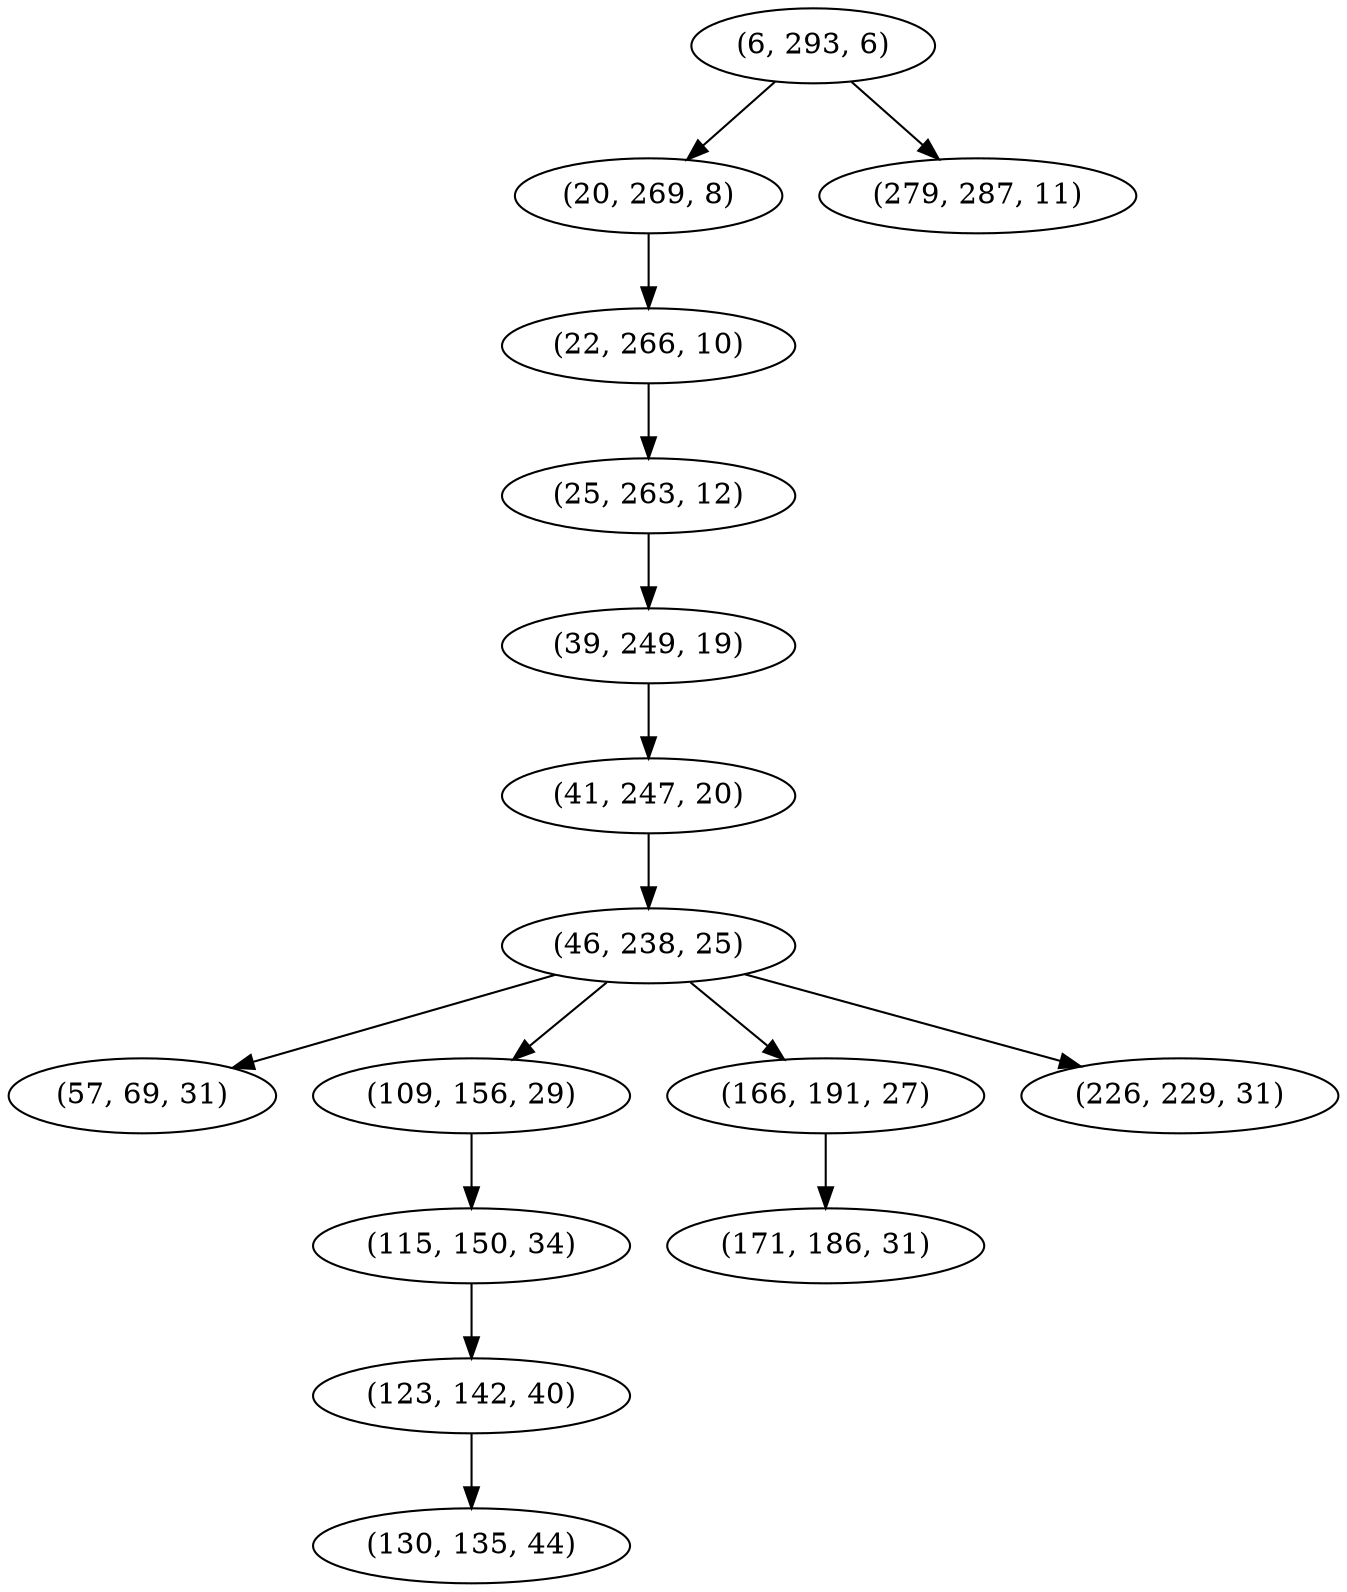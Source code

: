 digraph tree {
    "(6, 293, 6)";
    "(20, 269, 8)";
    "(22, 266, 10)";
    "(25, 263, 12)";
    "(39, 249, 19)";
    "(41, 247, 20)";
    "(46, 238, 25)";
    "(57, 69, 31)";
    "(109, 156, 29)";
    "(115, 150, 34)";
    "(123, 142, 40)";
    "(130, 135, 44)";
    "(166, 191, 27)";
    "(171, 186, 31)";
    "(226, 229, 31)";
    "(279, 287, 11)";
    "(6, 293, 6)" -> "(20, 269, 8)";
    "(6, 293, 6)" -> "(279, 287, 11)";
    "(20, 269, 8)" -> "(22, 266, 10)";
    "(22, 266, 10)" -> "(25, 263, 12)";
    "(25, 263, 12)" -> "(39, 249, 19)";
    "(39, 249, 19)" -> "(41, 247, 20)";
    "(41, 247, 20)" -> "(46, 238, 25)";
    "(46, 238, 25)" -> "(57, 69, 31)";
    "(46, 238, 25)" -> "(109, 156, 29)";
    "(46, 238, 25)" -> "(166, 191, 27)";
    "(46, 238, 25)" -> "(226, 229, 31)";
    "(109, 156, 29)" -> "(115, 150, 34)";
    "(115, 150, 34)" -> "(123, 142, 40)";
    "(123, 142, 40)" -> "(130, 135, 44)";
    "(166, 191, 27)" -> "(171, 186, 31)";
}
